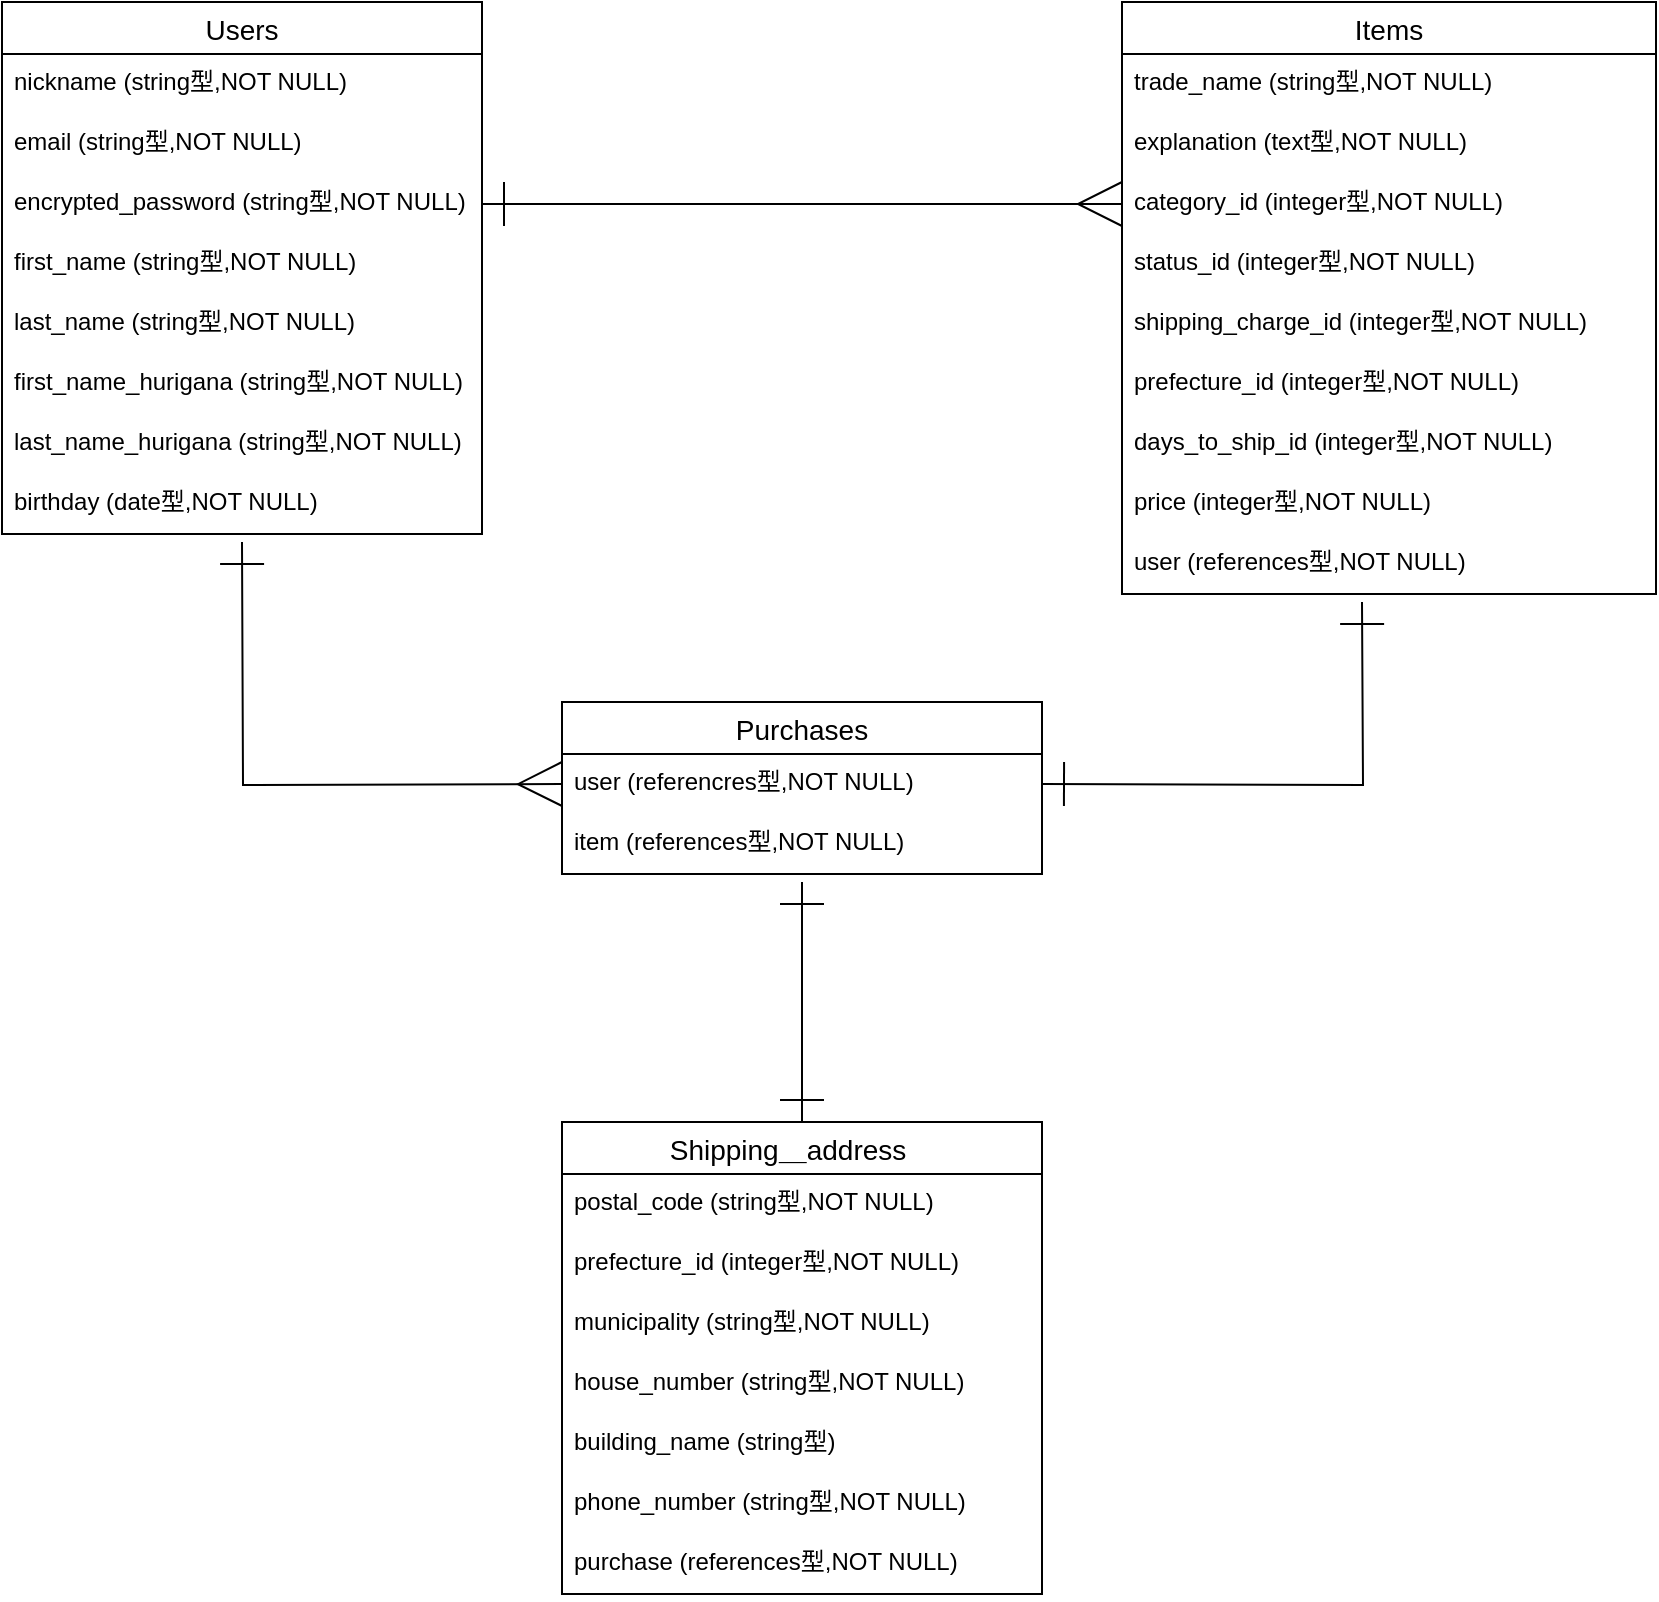 <mxfile>
    <diagram id="xvdOvyDyQPUix0IGSQIK" name="ページ1">
        <mxGraphModel dx="1671" dy="976" grid="1" gridSize="10" guides="1" tooltips="1" connect="1" arrows="1" fold="1" page="1" pageScale="1" pageWidth="827" pageHeight="1169" math="0" shadow="0">
            <root>
                <mxCell id="0"/>
                <mxCell id="1" parent="0"/>
                <mxCell id="T6ct1utlWs2aoBecvykT-66" value="Users" style="swimlane;fontStyle=0;childLayout=stackLayout;horizontal=1;startSize=26;horizontalStack=0;resizeParent=1;resizeParentMax=0;resizeLast=0;collapsible=1;marginBottom=0;align=center;fontSize=14;" vertex="1" parent="1">
                    <mxGeometry y="40" width="240" height="266" as="geometry"/>
                </mxCell>
                <mxCell id="T6ct1utlWs2aoBecvykT-67" value="nickname (string型,NOT NULL)" style="text;strokeColor=none;fillColor=none;spacingLeft=4;spacingRight=4;overflow=hidden;rotatable=0;points=[[0,0.5],[1,0.5]];portConstraint=eastwest;fontSize=12;" vertex="1" parent="T6ct1utlWs2aoBecvykT-66">
                    <mxGeometry y="26" width="240" height="30" as="geometry"/>
                </mxCell>
                <mxCell id="T6ct1utlWs2aoBecvykT-68" value="email (string型,NOT NULL)" style="text;strokeColor=none;fillColor=none;spacingLeft=4;spacingRight=4;overflow=hidden;rotatable=0;points=[[0,0.5],[1,0.5]];portConstraint=eastwest;fontSize=12;" vertex="1" parent="T6ct1utlWs2aoBecvykT-66">
                    <mxGeometry y="56" width="240" height="30" as="geometry"/>
                </mxCell>
                <mxCell id="T6ct1utlWs2aoBecvykT-105" value="encrypted_password (string型,NOT NULL)" style="text;strokeColor=none;fillColor=none;spacingLeft=4;spacingRight=4;overflow=hidden;rotatable=0;points=[[0,0.5],[1,0.5]];portConstraint=eastwest;fontSize=12;" vertex="1" parent="T6ct1utlWs2aoBecvykT-66">
                    <mxGeometry y="86" width="240" height="30" as="geometry"/>
                </mxCell>
                <mxCell id="T6ct1utlWs2aoBecvykT-82" value="first_name (string型,NOT NULL)" style="text;strokeColor=none;fillColor=none;spacingLeft=4;spacingRight=4;overflow=hidden;rotatable=0;points=[[0,0.5],[1,0.5]];portConstraint=eastwest;fontSize=12;rounded=0;" vertex="1" parent="T6ct1utlWs2aoBecvykT-66">
                    <mxGeometry y="116" width="240" height="30" as="geometry"/>
                </mxCell>
                <mxCell id="T6ct1utlWs2aoBecvykT-83" value="last_name (string型,NOT NULL)" style="text;strokeColor=none;fillColor=none;spacingLeft=4;spacingRight=4;overflow=hidden;rotatable=0;points=[[0,0.5],[1,0.5]];portConstraint=eastwest;fontSize=12;rounded=0;" vertex="1" parent="T6ct1utlWs2aoBecvykT-66">
                    <mxGeometry y="146" width="240" height="30" as="geometry"/>
                </mxCell>
                <mxCell id="T6ct1utlWs2aoBecvykT-88" value="first_name_hurigana (string型,NOT NULL)" style="text;strokeColor=none;fillColor=none;spacingLeft=4;spacingRight=4;overflow=hidden;rotatable=0;points=[[0,0.5],[1,0.5]];portConstraint=eastwest;fontSize=12;rounded=0;" vertex="1" parent="T6ct1utlWs2aoBecvykT-66">
                    <mxGeometry y="176" width="240" height="30" as="geometry"/>
                </mxCell>
                <mxCell id="T6ct1utlWs2aoBecvykT-87" value="last_name_hurigana (string型,NOT NULL)" style="text;strokeColor=none;fillColor=none;spacingLeft=4;spacingRight=4;overflow=hidden;rotatable=0;points=[[0,0.5],[1,0.5]];portConstraint=eastwest;fontSize=12;rounded=0;" vertex="1" parent="T6ct1utlWs2aoBecvykT-66">
                    <mxGeometry y="206" width="240" height="30" as="geometry"/>
                </mxCell>
                <mxCell id="T6ct1utlWs2aoBecvykT-89" value="birthday (date型,NOT NULL)" style="text;strokeColor=none;fillColor=none;spacingLeft=4;spacingRight=4;overflow=hidden;rotatable=0;points=[[0,0.5],[1,0.5]];portConstraint=eastwest;fontSize=12;rounded=0;" vertex="1" parent="T6ct1utlWs2aoBecvykT-66">
                    <mxGeometry y="236" width="240" height="30" as="geometry"/>
                </mxCell>
                <mxCell id="T6ct1utlWs2aoBecvykT-116" style="edgeStyle=orthogonalEdgeStyle;rounded=0;orthogonalLoop=1;jettySize=auto;html=1;exitX=0.5;exitY=0;exitDx=0;exitDy=0;startArrow=ERone;startFill=0;endArrow=ERone;endFill=0;startSize=20;endSize=20;targetPerimeterSpacing=0;strokeWidth=1;" edge="1" parent="1" source="T6ct1utlWs2aoBecvykT-70">
                    <mxGeometry relative="1" as="geometry">
                        <mxPoint x="400" y="480" as="targetPoint"/>
                    </mxGeometry>
                </mxCell>
                <mxCell id="T6ct1utlWs2aoBecvykT-70" value="Shipping＿address　" style="swimlane;fontStyle=0;childLayout=stackLayout;horizontal=1;startSize=26;horizontalStack=0;resizeParent=1;resizeParentMax=0;resizeLast=0;collapsible=1;marginBottom=0;align=center;fontSize=14;" vertex="1" parent="1">
                    <mxGeometry x="280" y="600" width="240" height="236" as="geometry"/>
                </mxCell>
                <mxCell id="T6ct1utlWs2aoBecvykT-71" value="postal_code (string型,NOT NULL)" style="text;strokeColor=none;fillColor=none;spacingLeft=4;spacingRight=4;overflow=hidden;rotatable=0;points=[[0,0.5],[1,0.5]];portConstraint=eastwest;fontSize=12;" vertex="1" parent="T6ct1utlWs2aoBecvykT-70">
                    <mxGeometry y="26" width="240" height="30" as="geometry"/>
                </mxCell>
                <mxCell id="T6ct1utlWs2aoBecvykT-72" value="prefecture_id (integer型,NOT NULL)" style="text;strokeColor=none;fillColor=none;spacingLeft=4;spacingRight=4;overflow=hidden;rotatable=0;points=[[0,0.5],[1,0.5]];portConstraint=eastwest;fontSize=12;" vertex="1" parent="T6ct1utlWs2aoBecvykT-70">
                    <mxGeometry y="56" width="240" height="30" as="geometry"/>
                </mxCell>
                <mxCell id="T6ct1utlWs2aoBecvykT-73" value="municipality (string型,NOT NULL)" style="text;strokeColor=none;fillColor=none;spacingLeft=4;spacingRight=4;overflow=hidden;rotatable=0;points=[[0,0.5],[1,0.5]];portConstraint=eastwest;fontSize=12;" vertex="1" parent="T6ct1utlWs2aoBecvykT-70">
                    <mxGeometry y="86" width="240" height="30" as="geometry"/>
                </mxCell>
                <mxCell id="T6ct1utlWs2aoBecvykT-100" value="house_number (string型,NOT NULL)" style="text;strokeColor=none;fillColor=none;spacingLeft=4;spacingRight=4;overflow=hidden;rotatable=0;points=[[0,0.5],[1,0.5]];portConstraint=eastwest;fontSize=12;" vertex="1" parent="T6ct1utlWs2aoBecvykT-70">
                    <mxGeometry y="116" width="240" height="30" as="geometry"/>
                </mxCell>
                <mxCell id="T6ct1utlWs2aoBecvykT-101" value="building_name (string型)" style="text;strokeColor=none;fillColor=none;spacingLeft=4;spacingRight=4;overflow=hidden;rotatable=0;points=[[0,0.5],[1,0.5]];portConstraint=eastwest;fontSize=12;" vertex="1" parent="T6ct1utlWs2aoBecvykT-70">
                    <mxGeometry y="146" width="240" height="30" as="geometry"/>
                </mxCell>
                <mxCell id="T6ct1utlWs2aoBecvykT-102" value="phone_number (string型,NOT NULL)" style="text;strokeColor=none;fillColor=none;spacingLeft=4;spacingRight=4;overflow=hidden;rotatable=0;points=[[0,0.5],[1,0.5]];portConstraint=eastwest;fontSize=12;" vertex="1" parent="T6ct1utlWs2aoBecvykT-70">
                    <mxGeometry y="176" width="240" height="30" as="geometry"/>
                </mxCell>
                <mxCell id="T6ct1utlWs2aoBecvykT-103" value="purchase (references型,NOT NULL)" style="text;strokeColor=none;fillColor=none;spacingLeft=4;spacingRight=4;overflow=hidden;rotatable=0;points=[[0,0.5],[1,0.5]];portConstraint=eastwest;fontSize=12;" vertex="1" parent="T6ct1utlWs2aoBecvykT-70">
                    <mxGeometry y="206" width="240" height="30" as="geometry"/>
                </mxCell>
                <mxCell id="T6ct1utlWs2aoBecvykT-74" value="Purchases" style="swimlane;fontStyle=0;childLayout=stackLayout;horizontal=1;startSize=26;horizontalStack=0;resizeParent=1;resizeParentMax=0;resizeLast=0;collapsible=1;marginBottom=0;align=center;fontSize=14;" vertex="1" parent="1">
                    <mxGeometry x="280" y="390" width="240" height="86" as="geometry"/>
                </mxCell>
                <mxCell id="T6ct1utlWs2aoBecvykT-98" value="user (referencres型,NOT NULL)" style="text;strokeColor=none;fillColor=none;spacingLeft=4;spacingRight=4;overflow=hidden;rotatable=0;points=[[0,0.5],[1,0.5]];portConstraint=eastwest;fontSize=12;" vertex="1" parent="T6ct1utlWs2aoBecvykT-74">
                    <mxGeometry y="26" width="240" height="30" as="geometry"/>
                </mxCell>
                <mxCell id="T6ct1utlWs2aoBecvykT-99" value="item (references型,NOT NULL)" style="text;strokeColor=none;fillColor=none;spacingLeft=4;spacingRight=4;overflow=hidden;rotatable=0;points=[[0,0.5],[1,0.5]];portConstraint=eastwest;fontSize=12;" vertex="1" parent="T6ct1utlWs2aoBecvykT-74">
                    <mxGeometry y="56" width="240" height="30" as="geometry"/>
                </mxCell>
                <mxCell id="T6ct1utlWs2aoBecvykT-78" value="Items" style="swimlane;fontStyle=0;childLayout=stackLayout;horizontal=1;startSize=26;horizontalStack=0;resizeParent=1;resizeParentMax=0;resizeLast=0;collapsible=1;marginBottom=0;align=center;fontSize=14;" vertex="1" parent="1">
                    <mxGeometry x="560" y="40" width="267" height="296" as="geometry"/>
                </mxCell>
                <mxCell id="T6ct1utlWs2aoBecvykT-79" value="trade_name (string型,NOT NULL)" style="text;strokeColor=none;fillColor=none;spacingLeft=4;spacingRight=4;overflow=hidden;rotatable=0;points=[[0,0.5],[1,0.5]];portConstraint=eastwest;fontSize=12;" vertex="1" parent="T6ct1utlWs2aoBecvykT-78">
                    <mxGeometry y="26" width="267" height="30" as="geometry"/>
                </mxCell>
                <mxCell id="T6ct1utlWs2aoBecvykT-80" value="explanation (text型,NOT NULL)" style="text;strokeColor=none;fillColor=none;spacingLeft=4;spacingRight=4;overflow=hidden;rotatable=0;points=[[0,0.5],[1,0.5]];portConstraint=eastwest;fontSize=12;" vertex="1" parent="T6ct1utlWs2aoBecvykT-78">
                    <mxGeometry y="56" width="267" height="30" as="geometry"/>
                </mxCell>
                <mxCell id="T6ct1utlWs2aoBecvykT-81" value="category_id (integer型,NOT NULL)" style="text;strokeColor=none;fillColor=none;spacingLeft=4;spacingRight=4;overflow=hidden;rotatable=0;points=[[0,0.5],[1,0.5]];portConstraint=eastwest;fontSize=12;" vertex="1" parent="T6ct1utlWs2aoBecvykT-78">
                    <mxGeometry y="86" width="267" height="30" as="geometry"/>
                </mxCell>
                <mxCell id="T6ct1utlWs2aoBecvykT-90" value="status_id (integer型,NOT NULL)" style="text;strokeColor=none;fillColor=none;spacingLeft=4;spacingRight=4;overflow=hidden;rotatable=0;points=[[0,0.5],[1,0.5]];portConstraint=eastwest;fontSize=12;" vertex="1" parent="T6ct1utlWs2aoBecvykT-78">
                    <mxGeometry y="116" width="267" height="30" as="geometry"/>
                </mxCell>
                <mxCell id="T6ct1utlWs2aoBecvykT-92" value="shipping_charge_id (integer型,NOT NULL)" style="text;strokeColor=none;fillColor=none;spacingLeft=4;spacingRight=4;overflow=hidden;rotatable=0;points=[[0,0.5],[1,0.5]];portConstraint=eastwest;fontSize=12;" vertex="1" parent="T6ct1utlWs2aoBecvykT-78">
                    <mxGeometry y="146" width="267" height="30" as="geometry"/>
                </mxCell>
                <mxCell id="T6ct1utlWs2aoBecvykT-91" value="prefecture_id (integer型,NOT NULL)" style="text;strokeColor=none;fillColor=none;spacingLeft=4;spacingRight=4;overflow=hidden;rotatable=0;points=[[0,0.5],[1,0.5]];portConstraint=eastwest;fontSize=12;" vertex="1" parent="T6ct1utlWs2aoBecvykT-78">
                    <mxGeometry y="176" width="267" height="30" as="geometry"/>
                </mxCell>
                <mxCell id="T6ct1utlWs2aoBecvykT-93" value="days_to_ship_id (integer型,NOT NULL)" style="text;strokeColor=none;fillColor=none;spacingLeft=4;spacingRight=4;overflow=hidden;rotatable=0;points=[[0,0.5],[1,0.5]];portConstraint=eastwest;fontSize=12;" vertex="1" parent="T6ct1utlWs2aoBecvykT-78">
                    <mxGeometry y="206" width="267" height="30" as="geometry"/>
                </mxCell>
                <mxCell id="T6ct1utlWs2aoBecvykT-94" value="price (integer型,NOT NULL)" style="text;strokeColor=none;fillColor=none;spacingLeft=4;spacingRight=4;overflow=hidden;rotatable=0;points=[[0,0.5],[1,0.5]];portConstraint=eastwest;fontSize=12;" vertex="1" parent="T6ct1utlWs2aoBecvykT-78">
                    <mxGeometry y="236" width="267" height="30" as="geometry"/>
                </mxCell>
                <mxCell id="T6ct1utlWs2aoBecvykT-95" value="user (references型,NOT NULL)" style="text;strokeColor=none;fillColor=none;spacingLeft=4;spacingRight=4;overflow=hidden;rotatable=0;points=[[0,0.5],[1,0.5]];portConstraint=eastwest;fontSize=12;" vertex="1" parent="T6ct1utlWs2aoBecvykT-78">
                    <mxGeometry y="266" width="267" height="30" as="geometry"/>
                </mxCell>
                <mxCell id="T6ct1utlWs2aoBecvykT-106" style="edgeStyle=orthogonalEdgeStyle;rounded=0;orthogonalLoop=1;jettySize=auto;html=1;exitX=1;exitY=0.5;exitDx=0;exitDy=0;entryX=0;entryY=0.5;entryDx=0;entryDy=0;endArrow=ERmany;endFill=0;targetPerimeterSpacing=0;strokeWidth=1;startArrow=ERone;startFill=0;endSize=20;startSize=20;" edge="1" parent="1" source="T6ct1utlWs2aoBecvykT-105" target="T6ct1utlWs2aoBecvykT-81">
                    <mxGeometry relative="1" as="geometry"/>
                </mxCell>
                <mxCell id="T6ct1utlWs2aoBecvykT-112" style="edgeStyle=orthogonalEdgeStyle;rounded=0;orthogonalLoop=1;jettySize=auto;html=1;exitX=0;exitY=0.5;exitDx=0;exitDy=0;startArrow=ERmany;startFill=0;endArrow=ERone;endFill=0;startSize=20;endSize=20;targetPerimeterSpacing=0;strokeWidth=1;" edge="1" parent="1">
                    <mxGeometry relative="1" as="geometry">
                        <mxPoint x="120" y="310" as="targetPoint"/>
                        <mxPoint x="280" y="431" as="sourcePoint"/>
                    </mxGeometry>
                </mxCell>
                <mxCell id="T6ct1utlWs2aoBecvykT-113" style="edgeStyle=orthogonalEdgeStyle;rounded=0;orthogonalLoop=1;jettySize=auto;html=1;exitX=1;exitY=0.5;exitDx=0;exitDy=0;startArrow=ERone;startFill=0;endArrow=ERone;endFill=0;startSize=20;endSize=20;targetPerimeterSpacing=0;strokeWidth=1;" edge="1" parent="1">
                    <mxGeometry relative="1" as="geometry">
                        <mxPoint x="680" y="340" as="targetPoint"/>
                        <mxPoint x="520" y="431" as="sourcePoint"/>
                    </mxGeometry>
                </mxCell>
            </root>
        </mxGraphModel>
    </diagram>
</mxfile>